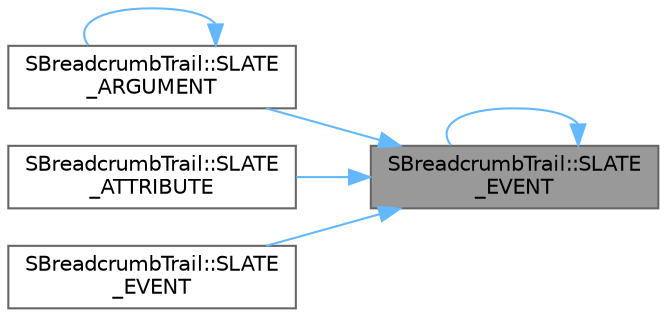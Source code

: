 digraph "SBreadcrumbTrail::SLATE_EVENT"
{
 // INTERACTIVE_SVG=YES
 // LATEX_PDF_SIZE
  bgcolor="transparent";
  edge [fontname=Helvetica,fontsize=10,labelfontname=Helvetica,labelfontsize=10];
  node [fontname=Helvetica,fontsize=10,shape=box,height=0.2,width=0.4];
  rankdir="RL";
  Node1 [id="Node000001",label="SBreadcrumbTrail::SLATE\l_EVENT",height=0.2,width=0.4,color="gray40", fillcolor="grey60", style="filled", fontcolor="black",tooltip="Called when a crumb is popped."];
  Node1 -> Node2 [id="edge1_Node000001_Node000002",dir="back",color="steelblue1",style="solid",tooltip=" "];
  Node2 [id="Node000002",label="SBreadcrumbTrail::SLATE\l_ARGUMENT",height=0.2,width=0.4,color="grey40", fillcolor="white", style="filled",URL="$dd/d7a/classSBreadcrumbTrail.html#a0bbed663673d7f07066a810e6857e8e9",tooltip="If true, do not remove breadcrumbs when clicking."];
  Node2 -> Node2 [id="edge2_Node000002_Node000002",dir="back",color="steelblue1",style="solid",tooltip=" "];
  Node1 -> Node3 [id="edge3_Node000001_Node000003",dir="back",color="steelblue1",style="solid",tooltip=" "];
  Node3 [id="Node000003",label="SBreadcrumbTrail::SLATE\l_ATTRIBUTE",height=0.2,width=0.4,color="grey40", fillcolor="white", style="filled",URL="$dd/d7a/classSBreadcrumbTrail.html#af1409e17b9e02fe49bdcb2bf90c852f0",tooltip="If true, a leading delimiter will be shown."];
  Node1 -> Node4 [id="edge4_Node000001_Node000004",dir="back",color="steelblue1",style="solid",tooltip=" "];
  Node4 [id="Node000004",label="SBreadcrumbTrail::SLATE\l_EVENT",height=0.2,width=0.4,color="grey40", fillcolor="white", style="filled",URL="$dd/d7a/classSBreadcrumbTrail.html#af14d1dd0a6b90cdfcef1f35865fb8d2d",tooltip=" "];
  Node1 -> Node1 [id="edge5_Node000001_Node000001",dir="back",color="steelblue1",style="solid",tooltip=" "];
}
